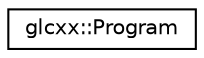 digraph "Graphical Class Hierarchy"
{
  edge [fontname="Helvetica",fontsize="10",labelfontname="Helvetica",labelfontsize="10"];
  node [fontname="Helvetica",fontsize="10",shape=record];
  rankdir="LR";
  Node1 [label="glcxx::Program",height=0.2,width=0.4,color="black", fillcolor="white", style="filled",URL="$classglcxx_1_1Program.html",tooltip="C++ wrapper for an OpenGL program object. "];
}
